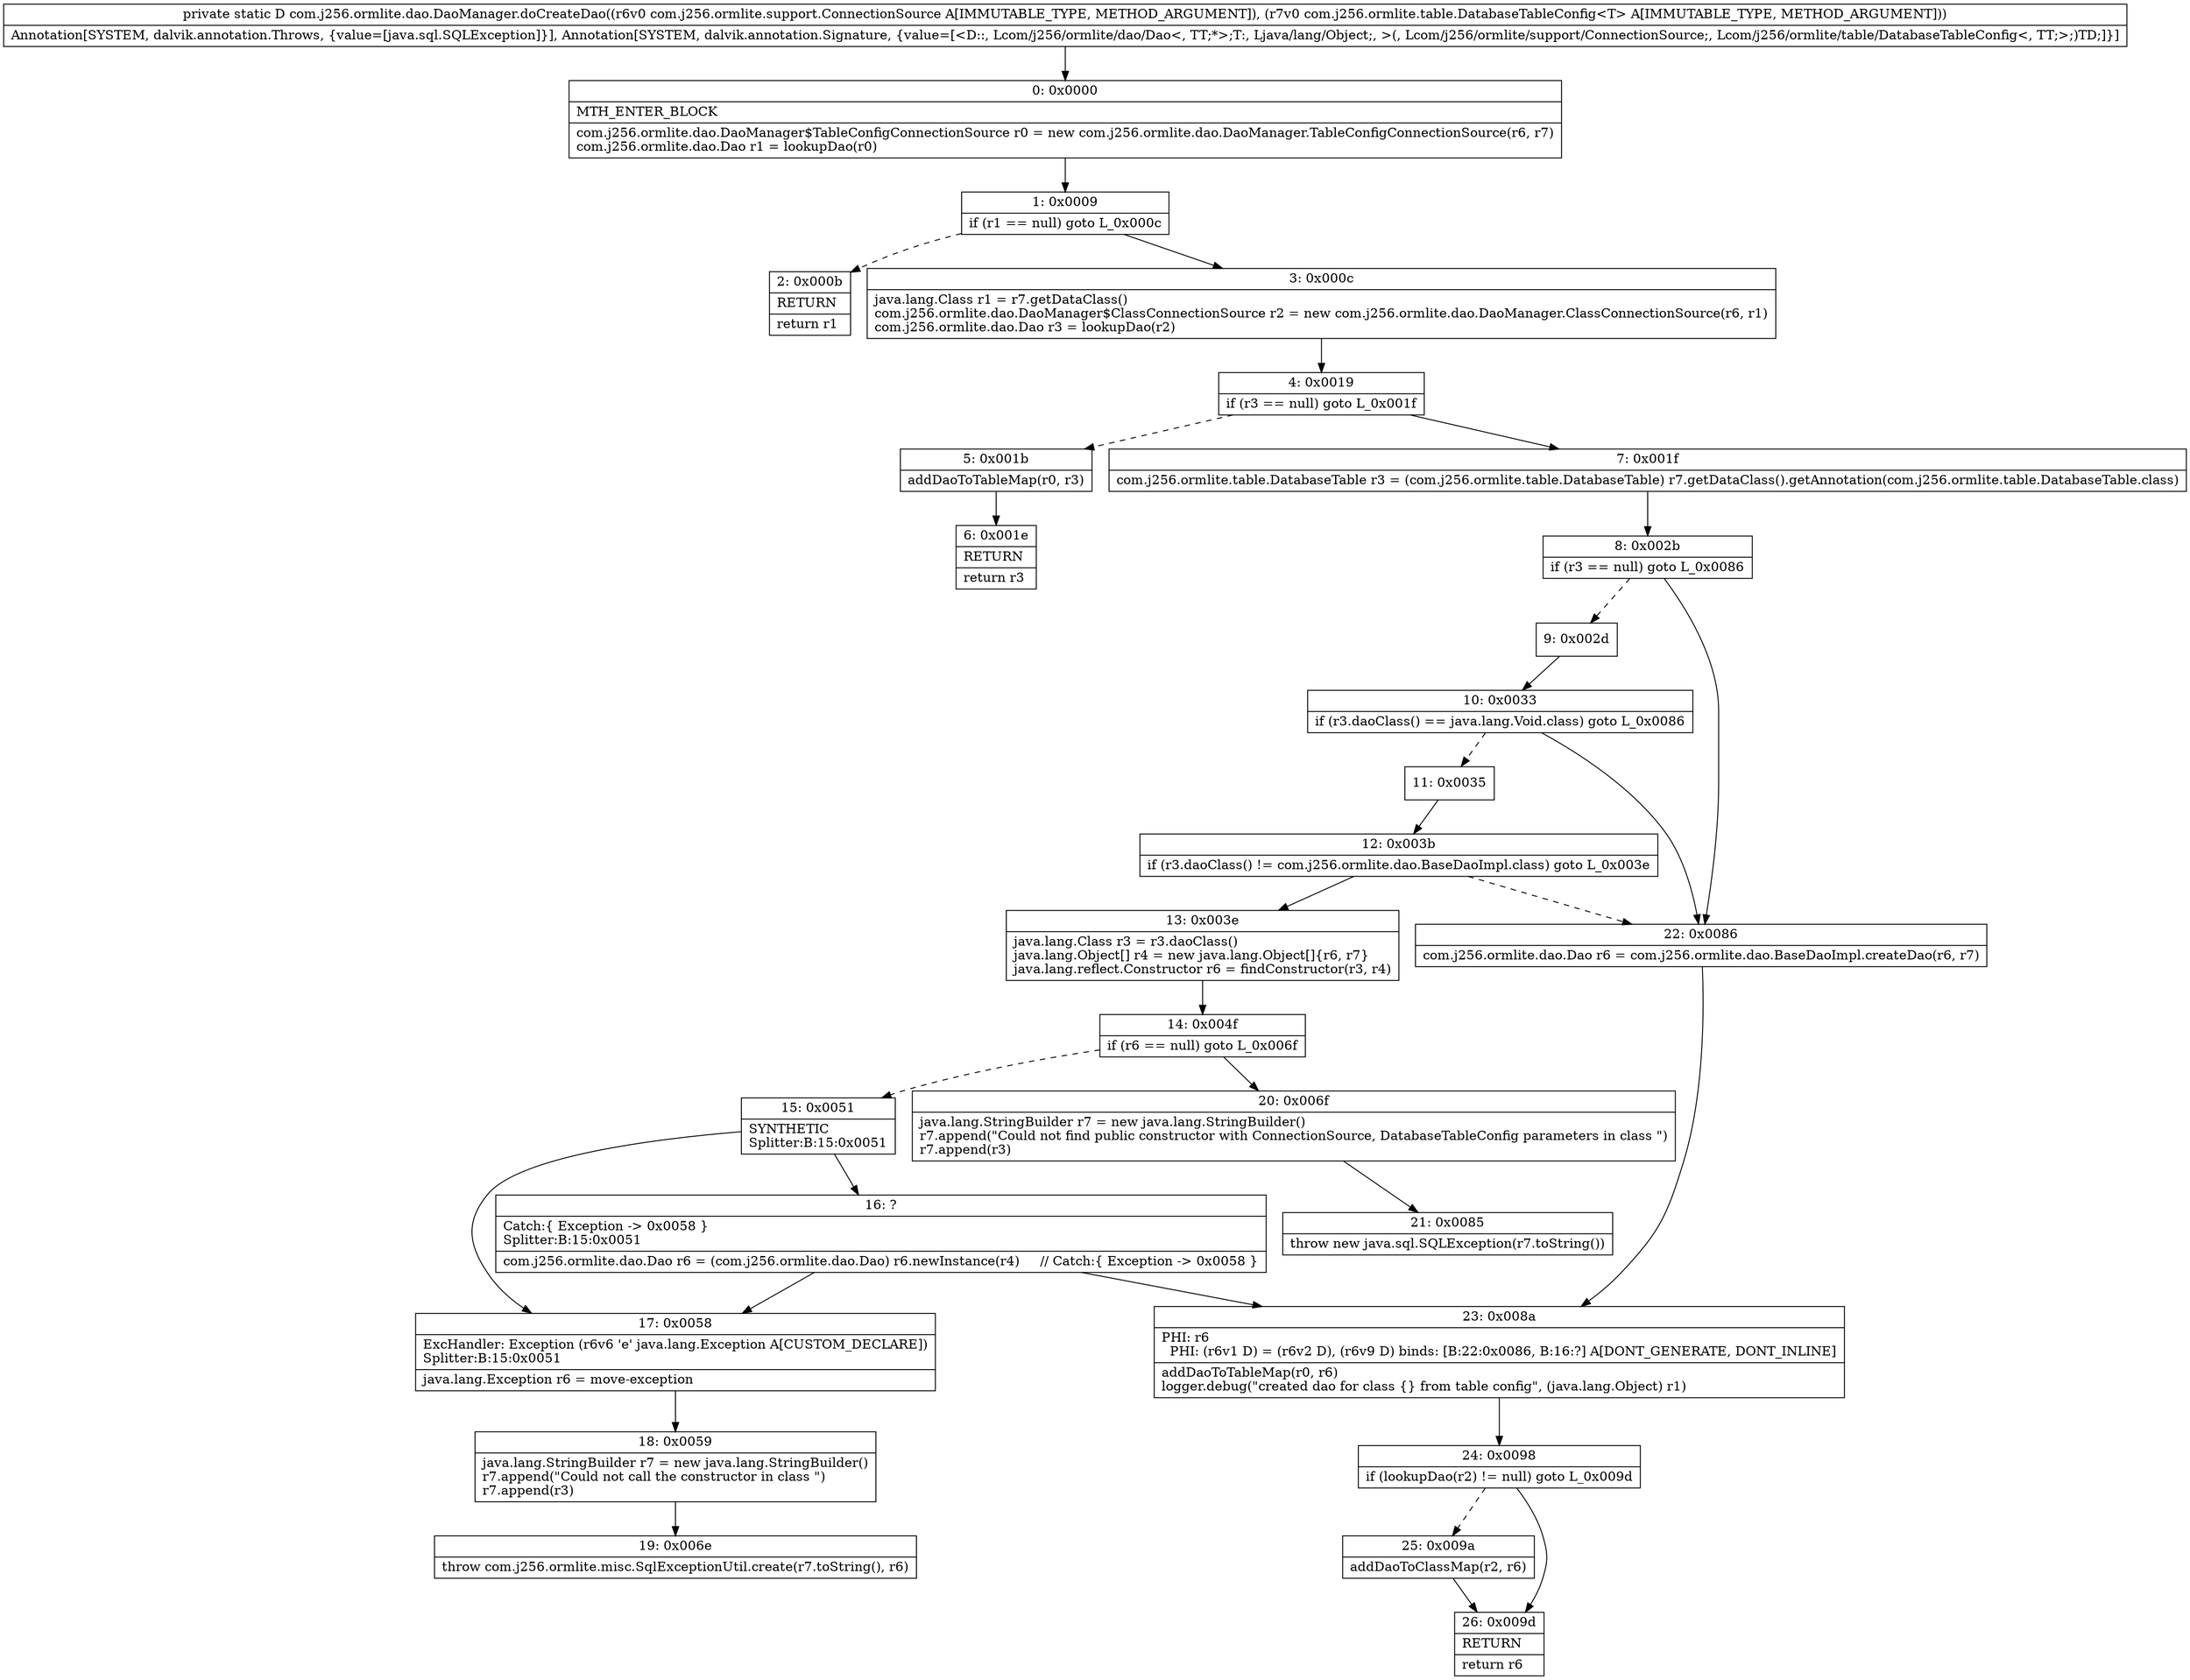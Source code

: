 digraph "CFG forcom.j256.ormlite.dao.DaoManager.doCreateDao(Lcom\/j256\/ormlite\/support\/ConnectionSource;Lcom\/j256\/ormlite\/table\/DatabaseTableConfig;)Lcom\/j256\/ormlite\/dao\/Dao;" {
Node_0 [shape=record,label="{0\:\ 0x0000|MTH_ENTER_BLOCK\l|com.j256.ormlite.dao.DaoManager$TableConfigConnectionSource r0 = new com.j256.ormlite.dao.DaoManager.TableConfigConnectionSource(r6, r7)\lcom.j256.ormlite.dao.Dao r1 = lookupDao(r0)\l}"];
Node_1 [shape=record,label="{1\:\ 0x0009|if (r1 == null) goto L_0x000c\l}"];
Node_2 [shape=record,label="{2\:\ 0x000b|RETURN\l|return r1\l}"];
Node_3 [shape=record,label="{3\:\ 0x000c|java.lang.Class r1 = r7.getDataClass()\lcom.j256.ormlite.dao.DaoManager$ClassConnectionSource r2 = new com.j256.ormlite.dao.DaoManager.ClassConnectionSource(r6, r1)\lcom.j256.ormlite.dao.Dao r3 = lookupDao(r2)\l}"];
Node_4 [shape=record,label="{4\:\ 0x0019|if (r3 == null) goto L_0x001f\l}"];
Node_5 [shape=record,label="{5\:\ 0x001b|addDaoToTableMap(r0, r3)\l}"];
Node_6 [shape=record,label="{6\:\ 0x001e|RETURN\l|return r3\l}"];
Node_7 [shape=record,label="{7\:\ 0x001f|com.j256.ormlite.table.DatabaseTable r3 = (com.j256.ormlite.table.DatabaseTable) r7.getDataClass().getAnnotation(com.j256.ormlite.table.DatabaseTable.class)\l}"];
Node_8 [shape=record,label="{8\:\ 0x002b|if (r3 == null) goto L_0x0086\l}"];
Node_9 [shape=record,label="{9\:\ 0x002d}"];
Node_10 [shape=record,label="{10\:\ 0x0033|if (r3.daoClass() == java.lang.Void.class) goto L_0x0086\l}"];
Node_11 [shape=record,label="{11\:\ 0x0035}"];
Node_12 [shape=record,label="{12\:\ 0x003b|if (r3.daoClass() != com.j256.ormlite.dao.BaseDaoImpl.class) goto L_0x003e\l}"];
Node_13 [shape=record,label="{13\:\ 0x003e|java.lang.Class r3 = r3.daoClass()\ljava.lang.Object[] r4 = new java.lang.Object[]\{r6, r7\}\ljava.lang.reflect.Constructor r6 = findConstructor(r3, r4)\l}"];
Node_14 [shape=record,label="{14\:\ 0x004f|if (r6 == null) goto L_0x006f\l}"];
Node_15 [shape=record,label="{15\:\ 0x0051|SYNTHETIC\lSplitter:B:15:0x0051\l}"];
Node_16 [shape=record,label="{16\:\ ?|Catch:\{ Exception \-\> 0x0058 \}\lSplitter:B:15:0x0051\l|com.j256.ormlite.dao.Dao r6 = (com.j256.ormlite.dao.Dao) r6.newInstance(r4)     \/\/ Catch:\{ Exception \-\> 0x0058 \}\l}"];
Node_17 [shape=record,label="{17\:\ 0x0058|ExcHandler: Exception (r6v6 'e' java.lang.Exception A[CUSTOM_DECLARE])\lSplitter:B:15:0x0051\l|java.lang.Exception r6 = move\-exception\l}"];
Node_18 [shape=record,label="{18\:\ 0x0059|java.lang.StringBuilder r7 = new java.lang.StringBuilder()\lr7.append(\"Could not call the constructor in class \")\lr7.append(r3)\l}"];
Node_19 [shape=record,label="{19\:\ 0x006e|throw com.j256.ormlite.misc.SqlExceptionUtil.create(r7.toString(), r6)\l}"];
Node_20 [shape=record,label="{20\:\ 0x006f|java.lang.StringBuilder r7 = new java.lang.StringBuilder()\lr7.append(\"Could not find public constructor with ConnectionSource, DatabaseTableConfig parameters in class \")\lr7.append(r3)\l}"];
Node_21 [shape=record,label="{21\:\ 0x0085|throw new java.sql.SQLException(r7.toString())\l}"];
Node_22 [shape=record,label="{22\:\ 0x0086|com.j256.ormlite.dao.Dao r6 = com.j256.ormlite.dao.BaseDaoImpl.createDao(r6, r7)\l}"];
Node_23 [shape=record,label="{23\:\ 0x008a|PHI: r6 \l  PHI: (r6v1 D) = (r6v2 D), (r6v9 D) binds: [B:22:0x0086, B:16:?] A[DONT_GENERATE, DONT_INLINE]\l|addDaoToTableMap(r0, r6)\llogger.debug(\"created dao for class \{\} from table config\", (java.lang.Object) r1)\l}"];
Node_24 [shape=record,label="{24\:\ 0x0098|if (lookupDao(r2) != null) goto L_0x009d\l}"];
Node_25 [shape=record,label="{25\:\ 0x009a|addDaoToClassMap(r2, r6)\l}"];
Node_26 [shape=record,label="{26\:\ 0x009d|RETURN\l|return r6\l}"];
MethodNode[shape=record,label="{private static D com.j256.ormlite.dao.DaoManager.doCreateDao((r6v0 com.j256.ormlite.support.ConnectionSource A[IMMUTABLE_TYPE, METHOD_ARGUMENT]), (r7v0 com.j256.ormlite.table.DatabaseTableConfig\<T\> A[IMMUTABLE_TYPE, METHOD_ARGUMENT]))  | Annotation[SYSTEM, dalvik.annotation.Throws, \{value=[java.sql.SQLException]\}], Annotation[SYSTEM, dalvik.annotation.Signature, \{value=[\<D::, Lcom\/j256\/ormlite\/dao\/Dao\<, TT;*\>;T:, Ljava\/lang\/Object;, \>(, Lcom\/j256\/ormlite\/support\/ConnectionSource;, Lcom\/j256\/ormlite\/table\/DatabaseTableConfig\<, TT;\>;)TD;]\}]\l}"];
MethodNode -> Node_0;
Node_0 -> Node_1;
Node_1 -> Node_2[style=dashed];
Node_1 -> Node_3;
Node_3 -> Node_4;
Node_4 -> Node_5[style=dashed];
Node_4 -> Node_7;
Node_5 -> Node_6;
Node_7 -> Node_8;
Node_8 -> Node_9[style=dashed];
Node_8 -> Node_22;
Node_9 -> Node_10;
Node_10 -> Node_11[style=dashed];
Node_10 -> Node_22;
Node_11 -> Node_12;
Node_12 -> Node_13;
Node_12 -> Node_22[style=dashed];
Node_13 -> Node_14;
Node_14 -> Node_15[style=dashed];
Node_14 -> Node_20;
Node_15 -> Node_16;
Node_15 -> Node_17;
Node_16 -> Node_17;
Node_16 -> Node_23;
Node_17 -> Node_18;
Node_18 -> Node_19;
Node_20 -> Node_21;
Node_22 -> Node_23;
Node_23 -> Node_24;
Node_24 -> Node_25[style=dashed];
Node_24 -> Node_26;
Node_25 -> Node_26;
}

